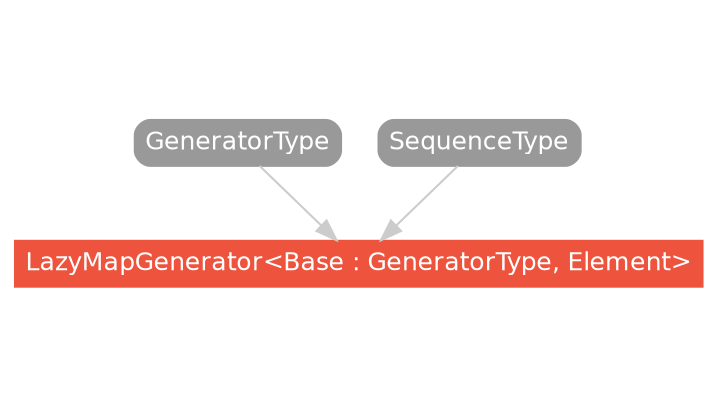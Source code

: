 strict digraph "LazyMapGenerator<Base : GeneratorType, Element> - Type Hierarchy - SwiftDoc.org" {
    pad="0.1,0.8"
    node [shape=box, style="filled,rounded", color="#999999", fillcolor="#999999", fontcolor=white, fontname=Helvetica, fontnames="Helvetica,sansserif", fontsize=12, margin="0.07,0.05", height="0.3"]
    edge [color="#cccccc"]
    "GeneratorType" [URL="/protocol/GeneratorType/hierarchy/"]
    "LazyMapGenerator<Base : GeneratorType, Element>" [URL="/type/LazyMapGenerator/", style="filled", fillcolor="#ee543d", color="#ee543d"]
    "SequenceType" [URL="/protocol/SequenceType/hierarchy/"]    "GeneratorType" -> "LazyMapGenerator<Base : GeneratorType, Element>"
    "SequenceType" -> "LazyMapGenerator<Base : GeneratorType, Element>"
    subgraph Types {
        rank = max; "LazyMapGenerator<Base : GeneratorType, Element>";
    }
}